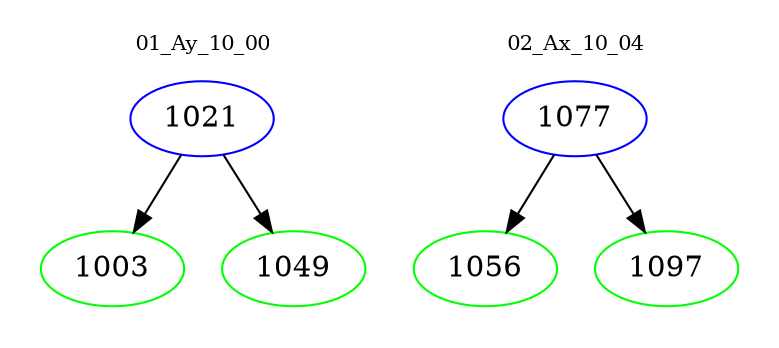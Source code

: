 digraph{
subgraph cluster_0 {
color = white
label = "01_Ay_10_00";
fontsize=10;
T0_1021 [label="1021", color="blue"]
T0_1021 -> T0_1003 [color="black"]
T0_1003 [label="1003", color="green"]
T0_1021 -> T0_1049 [color="black"]
T0_1049 [label="1049", color="green"]
}
subgraph cluster_1 {
color = white
label = "02_Ax_10_04";
fontsize=10;
T1_1077 [label="1077", color="blue"]
T1_1077 -> T1_1056 [color="black"]
T1_1056 [label="1056", color="green"]
T1_1077 -> T1_1097 [color="black"]
T1_1097 [label="1097", color="green"]
}
}
